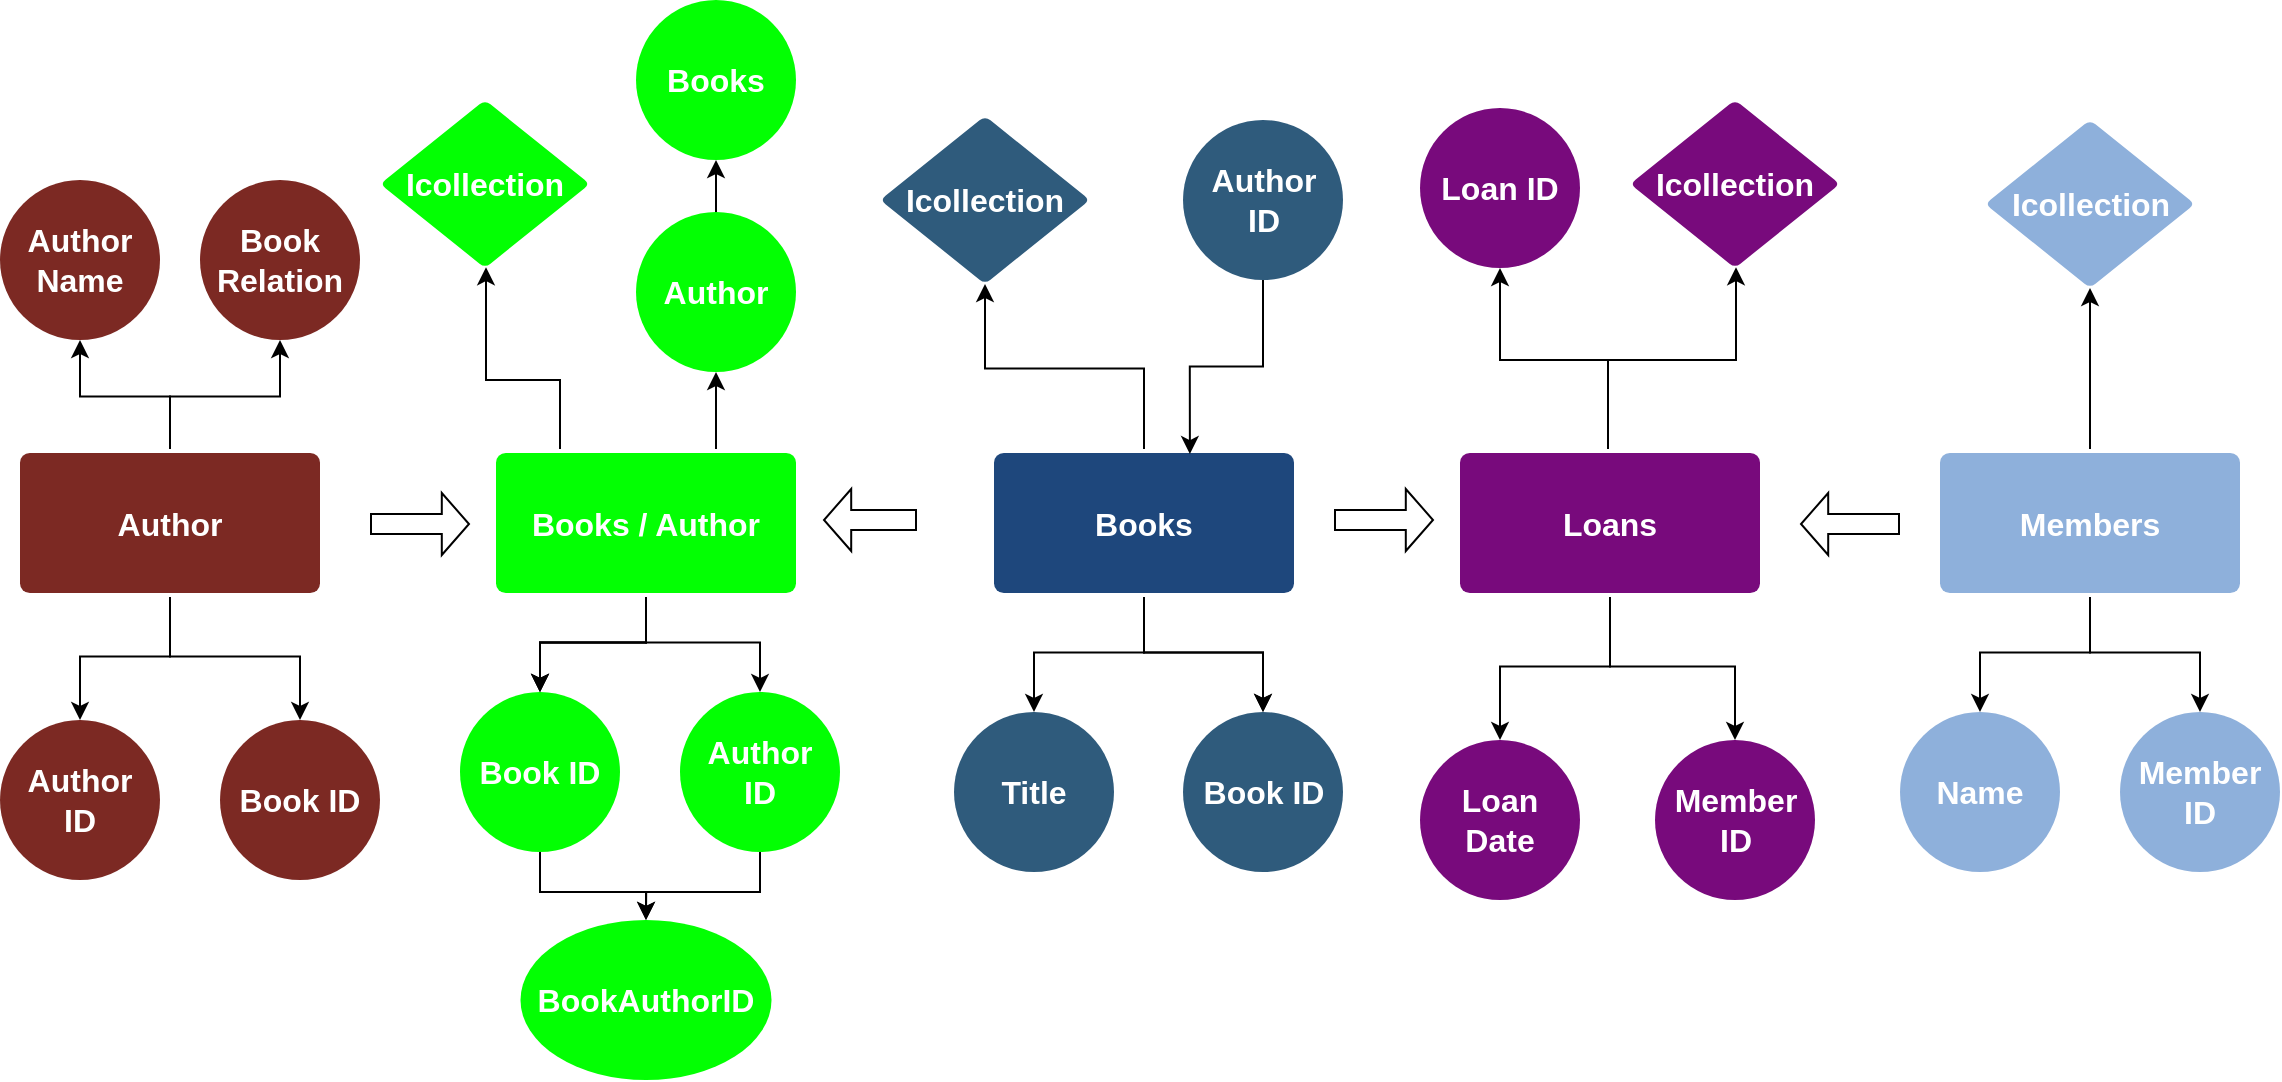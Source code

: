 <mxfile version="25.0.3">
  <diagram id="6a731a19-8d31-9384-78a2-239565b7b9f0" name="Page-1">
    <mxGraphModel dx="1674" dy="738" grid="1" gridSize="10" guides="1" tooltips="1" connect="1" arrows="1" fold="1" page="1" pageScale="1" pageWidth="1169" pageHeight="827" background="none" math="0" shadow="0">
      <root>
        <mxCell id="0" />
        <mxCell id="1" parent="0" />
        <mxCell id="wA8_6Wt5kRmpRlQO7VLt-1780" value="" style="edgeStyle=orthogonalEdgeStyle;rounded=0;orthogonalLoop=1;jettySize=auto;html=1;" parent="1" source="1749" target="wA8_6Wt5kRmpRlQO7VLt-1779" edge="1">
          <mxGeometry relative="1" as="geometry" />
        </mxCell>
        <mxCell id="wA8_6Wt5kRmpRlQO7VLt-1782" value="" style="edgeStyle=orthogonalEdgeStyle;rounded=0;orthogonalLoop=1;jettySize=auto;html=1;" parent="1" source="1749" target="wA8_6Wt5kRmpRlQO7VLt-1781" edge="1">
          <mxGeometry relative="1" as="geometry" />
        </mxCell>
        <mxCell id="wA8_6Wt5kRmpRlQO7VLt-1800" value="" style="edgeStyle=orthogonalEdgeStyle;rounded=0;orthogonalLoop=1;jettySize=auto;html=1;" parent="1" source="1749" target="wA8_6Wt5kRmpRlQO7VLt-1781" edge="1">
          <mxGeometry relative="1" as="geometry" />
        </mxCell>
        <mxCell id="YyRWPJH7soGQn_jrlmQe-1765" value="" style="edgeStyle=orthogonalEdgeStyle;rounded=0;orthogonalLoop=1;jettySize=auto;html=1;" edge="1" parent="1" source="1749" target="wA8_6Wt5kRmpRlQO7VLt-1817">
          <mxGeometry relative="1" as="geometry" />
        </mxCell>
        <mxCell id="1749" value="Books" style="rounded=1;whiteSpace=wrap;html=1;shadow=0;labelBackgroundColor=none;strokeColor=none;strokeWidth=3;fillColor=#1E477C;fontFamily=Helvetica;fontSize=16;fontColor=#FFFFFF;align=center;fontStyle=1;spacing=5;arcSize=7;perimeterSpacing=2;" parent="1" vertex="1">
          <mxGeometry x="507" y="306.5" width="150" height="70" as="geometry" />
        </mxCell>
        <mxCell id="wA8_6Wt5kRmpRlQO7VLt-1779" value="Title" style="ellipse;whiteSpace=wrap;html=1;fontSize=16;fillColor=#2F5B7C;strokeColor=none;fontColor=#FFFFFF;rounded=1;shadow=0;labelBackgroundColor=none;strokeWidth=3;fontStyle=1;spacing=5;arcSize=7;" parent="1" vertex="1">
          <mxGeometry x="487" y="436" width="80" height="80" as="geometry" />
        </mxCell>
        <mxCell id="wA8_6Wt5kRmpRlQO7VLt-1781" value="Book ID" style="ellipse;whiteSpace=wrap;html=1;fontSize=16;fillColor=#2F5B7C;strokeColor=none;fontColor=#FFFFFF;rounded=1;shadow=0;labelBackgroundColor=none;strokeWidth=3;fontStyle=1;spacing=5;arcSize=7;" parent="1" vertex="1">
          <mxGeometry x="601.5" y="436" width="80" height="80" as="geometry" />
        </mxCell>
        <mxCell id="wA8_6Wt5kRmpRlQO7VLt-1785" value="" style="edgeStyle=orthogonalEdgeStyle;rounded=0;orthogonalLoop=1;jettySize=auto;html=1;" parent="1" source="wA8_6Wt5kRmpRlQO7VLt-1783" target="wA8_6Wt5kRmpRlQO7VLt-1784" edge="1">
          <mxGeometry relative="1" as="geometry" />
        </mxCell>
        <mxCell id="wA8_6Wt5kRmpRlQO7VLt-1789" value="" style="edgeStyle=orthogonalEdgeStyle;rounded=0;orthogonalLoop=1;jettySize=auto;html=1;" parent="1" source="wA8_6Wt5kRmpRlQO7VLt-1783" target="wA8_6Wt5kRmpRlQO7VLt-1788" edge="1">
          <mxGeometry relative="1" as="geometry" />
        </mxCell>
        <mxCell id="YyRWPJH7soGQn_jrlmQe-1773" value="" style="edgeStyle=orthogonalEdgeStyle;rounded=0;orthogonalLoop=1;jettySize=auto;html=1;" edge="1" parent="1" source="wA8_6Wt5kRmpRlQO7VLt-1783" target="YyRWPJH7soGQn_jrlmQe-1772">
          <mxGeometry relative="1" as="geometry" />
        </mxCell>
        <mxCell id="YyRWPJH7soGQn_jrlmQe-1778" style="edgeStyle=orthogonalEdgeStyle;rounded=0;orthogonalLoop=1;jettySize=auto;html=1;" edge="1" parent="1" source="wA8_6Wt5kRmpRlQO7VLt-1783" target="YyRWPJH7soGQn_jrlmQe-1777">
          <mxGeometry relative="1" as="geometry">
            <mxPoint x="100" y="270" as="targetPoint" />
          </mxGeometry>
        </mxCell>
        <mxCell id="wA8_6Wt5kRmpRlQO7VLt-1783" value="Author" style="rounded=1;whiteSpace=wrap;html=1;shadow=0;labelBackgroundColor=none;strokeColor=none;strokeWidth=3;fillColor=#7C2923;fontFamily=Helvetica;fontSize=16;fontColor=#FFFFFF;align=center;fontStyle=1;spacing=5;arcSize=7;perimeterSpacing=2;" parent="1" vertex="1">
          <mxGeometry x="20" y="306.5" width="150" height="70" as="geometry" />
        </mxCell>
        <mxCell id="wA8_6Wt5kRmpRlQO7VLt-1784" value="Author Name" style="ellipse;whiteSpace=wrap;html=1;fontSize=16;fillColor=#7C2923;strokeColor=none;fontColor=#FFFFFF;rounded=1;shadow=0;labelBackgroundColor=none;strokeWidth=3;fontStyle=1;spacing=5;arcSize=7;" parent="1" vertex="1">
          <mxGeometry x="10" y="170" width="80" height="80" as="geometry" />
        </mxCell>
        <mxCell id="wA8_6Wt5kRmpRlQO7VLt-1788" value="Author ID" style="ellipse;whiteSpace=wrap;html=1;fontSize=16;fillColor=#7C2923;strokeColor=none;fontColor=#FFFFFF;rounded=1;shadow=0;labelBackgroundColor=none;strokeWidth=3;fontStyle=1;spacing=5;arcSize=7;" parent="1" vertex="1">
          <mxGeometry x="10" y="440" width="80" height="80" as="geometry" />
        </mxCell>
        <mxCell id="wA8_6Wt5kRmpRlQO7VLt-1827" value="" style="edgeStyle=orthogonalEdgeStyle;rounded=0;orthogonalLoop=1;jettySize=auto;html=1;entryX=0.5;entryY=1;entryDx=0;entryDy=0;" parent="1" source="wA8_6Wt5kRmpRlQO7VLt-1793" target="wA8_6Wt5kRmpRlQO7VLt-1826" edge="1">
          <mxGeometry relative="1" as="geometry">
            <Array as="points">
              <mxPoint x="368" y="300" />
              <mxPoint x="368" y="300" />
            </Array>
          </mxGeometry>
        </mxCell>
        <mxCell id="YyRWPJH7soGQn_jrlmQe-1753" value="" style="edgeStyle=orthogonalEdgeStyle;rounded=0;orthogonalLoop=1;jettySize=auto;html=1;" edge="1" parent="1" source="wA8_6Wt5kRmpRlQO7VLt-1793" target="wA8_6Wt5kRmpRlQO7VLt-1833">
          <mxGeometry relative="1" as="geometry" />
        </mxCell>
        <mxCell id="YyRWPJH7soGQn_jrlmQe-1754" value="" style="edgeStyle=orthogonalEdgeStyle;rounded=0;orthogonalLoop=1;jettySize=auto;html=1;" edge="1" parent="1" source="wA8_6Wt5kRmpRlQO7VLt-1793" target="wA8_6Wt5kRmpRlQO7VLt-1833">
          <mxGeometry relative="1" as="geometry" />
        </mxCell>
        <mxCell id="YyRWPJH7soGQn_jrlmQe-1756" value="" style="edgeStyle=orthogonalEdgeStyle;rounded=0;orthogonalLoop=1;jettySize=auto;html=1;" edge="1" parent="1" source="wA8_6Wt5kRmpRlQO7VLt-1793" target="wA8_6Wt5kRmpRlQO7VLt-1833">
          <mxGeometry relative="1" as="geometry" />
        </mxCell>
        <mxCell id="YyRWPJH7soGQn_jrlmQe-1759" value="" style="edgeStyle=orthogonalEdgeStyle;rounded=0;orthogonalLoop=1;jettySize=auto;html=1;" edge="1" parent="1" source="wA8_6Wt5kRmpRlQO7VLt-1793" target="wA8_6Wt5kRmpRlQO7VLt-1830">
          <mxGeometry relative="1" as="geometry" />
        </mxCell>
        <mxCell id="YyRWPJH7soGQn_jrlmQe-1776" value="" style="edgeStyle=orthogonalEdgeStyle;rounded=0;orthogonalLoop=1;jettySize=auto;html=1;" edge="1" parent="1" source="wA8_6Wt5kRmpRlQO7VLt-1793" target="YyRWPJH7soGQn_jrlmQe-1775">
          <mxGeometry relative="1" as="geometry">
            <Array as="points">
              <mxPoint x="290" y="270" />
              <mxPoint x="253" y="270" />
            </Array>
          </mxGeometry>
        </mxCell>
        <mxCell id="wA8_6Wt5kRmpRlQO7VLt-1793" value="Books / Author" style="rounded=1;whiteSpace=wrap;html=1;shadow=0;labelBackgroundColor=none;strokeColor=none;strokeWidth=3;fillColor=#03FF03;fontFamily=Helvetica;fontSize=16;fontColor=#FFFFFF;align=center;fontStyle=1;spacing=5;arcSize=7;perimeterSpacing=2;" parent="1" vertex="1">
          <mxGeometry x="258" y="306.5" width="150" height="70" as="geometry" />
        </mxCell>
        <mxCell id="wA8_6Wt5kRmpRlQO7VLt-1812" value="" style="edgeStyle=orthogonalEdgeStyle;rounded=0;orthogonalLoop=1;jettySize=auto;html=1;" parent="1" source="wA8_6Wt5kRmpRlQO7VLt-1794" target="wA8_6Wt5kRmpRlQO7VLt-1811" edge="1">
          <mxGeometry relative="1" as="geometry">
            <Array as="points">
              <mxPoint x="814" y="260" />
              <mxPoint x="760" y="260" />
            </Array>
          </mxGeometry>
        </mxCell>
        <mxCell id="YyRWPJH7soGQn_jrlmQe-1769" style="edgeStyle=orthogonalEdgeStyle;rounded=0;orthogonalLoop=1;jettySize=auto;html=1;" edge="1" parent="1" source="wA8_6Wt5kRmpRlQO7VLt-1794" target="YyRWPJH7soGQn_jrlmQe-1768">
          <mxGeometry relative="1" as="geometry">
            <mxPoint x="830" y="270" as="targetPoint" />
            <Array as="points">
              <mxPoint x="814" y="260" />
              <mxPoint x="878" y="260" />
            </Array>
          </mxGeometry>
        </mxCell>
        <mxCell id="YyRWPJH7soGQn_jrlmQe-1770" value="" style="edgeStyle=orthogonalEdgeStyle;rounded=0;orthogonalLoop=1;jettySize=auto;html=1;" edge="1" parent="1" source="wA8_6Wt5kRmpRlQO7VLt-1794" target="YyRWPJH7soGQn_jrlmQe-1767">
          <mxGeometry relative="1" as="geometry" />
        </mxCell>
        <mxCell id="wA8_6Wt5kRmpRlQO7VLt-1794" value="Loans" style="rounded=1;whiteSpace=wrap;html=1;shadow=0;labelBackgroundColor=none;strokeColor=none;strokeWidth=3;fillColor=#780A7C;fontFamily=Helvetica;fontSize=16;fontColor=#FFFFFF;align=center;fontStyle=1;spacing=5;arcSize=7;perimeterSpacing=2;" parent="1" vertex="1">
          <mxGeometry x="740" y="306.5" width="150" height="70" as="geometry" />
        </mxCell>
        <mxCell id="wA8_6Wt5kRmpRlQO7VLt-1799" value="" style="edgeStyle=orthogonalEdgeStyle;rounded=0;orthogonalLoop=1;jettySize=auto;html=1;" parent="1" source="wA8_6Wt5kRmpRlQO7VLt-1795" target="wA8_6Wt5kRmpRlQO7VLt-1798" edge="1">
          <mxGeometry relative="1" as="geometry" />
        </mxCell>
        <mxCell id="wA8_6Wt5kRmpRlQO7VLt-1808" value="" style="edgeStyle=orthogonalEdgeStyle;rounded=0;orthogonalLoop=1;jettySize=auto;html=1;" parent="1" source="wA8_6Wt5kRmpRlQO7VLt-1794" target="wA8_6Wt5kRmpRlQO7VLt-1807" edge="1">
          <mxGeometry relative="1" as="geometry">
            <Array as="points" />
          </mxGeometry>
        </mxCell>
        <mxCell id="wA8_6Wt5kRmpRlQO7VLt-1810" value="" style="edgeStyle=orthogonalEdgeStyle;rounded=0;orthogonalLoop=1;jettySize=auto;html=1;" parent="1" source="wA8_6Wt5kRmpRlQO7VLt-1795" target="wA8_6Wt5kRmpRlQO7VLt-1809" edge="1">
          <mxGeometry relative="1" as="geometry" />
        </mxCell>
        <mxCell id="wA8_6Wt5kRmpRlQO7VLt-1814" value="" style="edgeStyle=orthogonalEdgeStyle;rounded=0;orthogonalLoop=1;jettySize=auto;html=1;" parent="1" source="wA8_6Wt5kRmpRlQO7VLt-1795" target="wA8_6Wt5kRmpRlQO7VLt-1813" edge="1">
          <mxGeometry relative="1" as="geometry" />
        </mxCell>
        <mxCell id="wA8_6Wt5kRmpRlQO7VLt-1795" value="Members" style="rounded=1;whiteSpace=wrap;html=1;shadow=0;labelBackgroundColor=none;strokeColor=none;strokeWidth=3;fillColor=#8EB0DB;fontFamily=Helvetica;fontSize=16;fontColor=#FFFFFF;align=center;fontStyle=1;spacing=5;arcSize=7;perimeterSpacing=2;" parent="1" vertex="1">
          <mxGeometry x="980" y="306.5" width="150" height="70" as="geometry" />
        </mxCell>
        <mxCell id="wA8_6Wt5kRmpRlQO7VLt-1798" value="Member ID" style="ellipse;whiteSpace=wrap;html=1;fontSize=16;fillColor=#8EB0DB;strokeColor=none;fontColor=#FFFFFF;rounded=1;shadow=0;labelBackgroundColor=none;strokeWidth=3;fontStyle=1;spacing=5;arcSize=7;" parent="1" vertex="1">
          <mxGeometry x="1070" y="436" width="80" height="80" as="geometry" />
        </mxCell>
        <mxCell id="wA8_6Wt5kRmpRlQO7VLt-1807" value="Loan Date" style="ellipse;whiteSpace=wrap;html=1;fontSize=16;fillColor=#780A7C;strokeColor=none;fontColor=#FFFFFF;rounded=1;shadow=0;labelBackgroundColor=none;strokeWidth=3;fontStyle=1;spacing=5;arcSize=7;" parent="1" vertex="1">
          <mxGeometry x="720" y="450" width="80" height="80" as="geometry" />
        </mxCell>
        <mxCell id="wA8_6Wt5kRmpRlQO7VLt-1809" value="Name" style="ellipse;whiteSpace=wrap;html=1;fontSize=16;fillColor=#8EB0DB;strokeColor=none;fontColor=#FFFFFF;rounded=1;shadow=0;labelBackgroundColor=none;strokeWidth=3;fontStyle=1;spacing=5;arcSize=7;" parent="1" vertex="1">
          <mxGeometry x="960" y="436" width="80" height="80" as="geometry" />
        </mxCell>
        <mxCell id="wA8_6Wt5kRmpRlQO7VLt-1811" value="Loan ID" style="ellipse;whiteSpace=wrap;html=1;fontSize=16;fillColor=#780A7C;strokeColor=none;fontColor=#FFFFFF;rounded=1;shadow=0;labelBackgroundColor=none;strokeWidth=3;fontStyle=1;spacing=5;arcSize=7;" parent="1" vertex="1">
          <mxGeometry x="720" y="134" width="80" height="80" as="geometry" />
        </mxCell>
        <mxCell id="wA8_6Wt5kRmpRlQO7VLt-1813" value="Icollection" style="rhombus;whiteSpace=wrap;html=1;fontSize=16;fillColor=#8EB0DB;strokeColor=none;fontColor=#FFFFFF;rounded=1;shadow=0;labelBackgroundColor=none;strokeWidth=3;fontStyle=1;spacing=5;arcSize=7;" parent="1" vertex="1">
          <mxGeometry x="1002.5" y="140" width="105" height="84" as="geometry" />
        </mxCell>
        <mxCell id="wA8_6Wt5kRmpRlQO7VLt-1817" value="Icollection" style="rhombus;whiteSpace=wrap;html=1;fontSize=16;fillColor=#2F5B7C;strokeColor=none;fontColor=#FFFFFF;rounded=1;shadow=0;labelBackgroundColor=none;strokeWidth=3;fontStyle=1;spacing=5;arcSize=7;" parent="1" vertex="1">
          <mxGeometry x="450" y="138" width="105" height="84" as="geometry" />
        </mxCell>
        <mxCell id="wA8_6Wt5kRmpRlQO7VLt-1819" value="" style="shape=flexArrow;endArrow=classic;html=1;rounded=0;width=10;endSize=4.2;" parent="1" edge="1">
          <mxGeometry width="50" height="50" relative="1" as="geometry">
            <mxPoint x="195" y="342" as="sourcePoint" />
            <mxPoint x="245" y="342" as="targetPoint" />
          </mxGeometry>
        </mxCell>
        <mxCell id="wA8_6Wt5kRmpRlQO7VLt-1822" value="" style="shape=flexArrow;endArrow=classic;html=1;rounded=0;width=10;endSize=4.2;" parent="1" edge="1">
          <mxGeometry width="50" height="50" relative="1" as="geometry">
            <mxPoint x="468.5" y="340" as="sourcePoint" />
            <mxPoint x="421.5" y="340" as="targetPoint" />
          </mxGeometry>
        </mxCell>
        <mxCell id="wA8_6Wt5kRmpRlQO7VLt-1824" value="" style="shape=flexArrow;endArrow=classic;html=1;rounded=0;width=10;endSize=4.2;" parent="1" edge="1">
          <mxGeometry width="50" height="50" relative="1" as="geometry">
            <mxPoint x="677" y="340" as="sourcePoint" />
            <mxPoint x="727" y="340" as="targetPoint" />
          </mxGeometry>
        </mxCell>
        <mxCell id="wA8_6Wt5kRmpRlQO7VLt-1825" value="" style="shape=flexArrow;endArrow=classic;html=1;rounded=0;width=10;endSize=4.2;" parent="1" edge="1">
          <mxGeometry width="50" height="50" relative="1" as="geometry">
            <mxPoint x="960" y="342" as="sourcePoint" />
            <mxPoint x="910" y="342" as="targetPoint" />
          </mxGeometry>
        </mxCell>
        <mxCell id="wA8_6Wt5kRmpRlQO7VLt-1829" value="" style="edgeStyle=orthogonalEdgeStyle;rounded=0;orthogonalLoop=1;jettySize=auto;html=1;" parent="1" source="wA8_6Wt5kRmpRlQO7VLt-1826" target="wA8_6Wt5kRmpRlQO7VLt-1828" edge="1">
          <mxGeometry relative="1" as="geometry" />
        </mxCell>
        <mxCell id="wA8_6Wt5kRmpRlQO7VLt-1826" value="Author" style="ellipse;whiteSpace=wrap;html=1;fontSize=16;fillColor=#03FF03;strokeColor=none;fontColor=#FFFFFF;rounded=1;shadow=0;labelBackgroundColor=none;strokeWidth=3;fontStyle=1;spacing=5;arcSize=7;" parent="1" vertex="1">
          <mxGeometry x="328" y="186" width="80" height="80" as="geometry" />
        </mxCell>
        <mxCell id="wA8_6Wt5kRmpRlQO7VLt-1828" value="Books" style="ellipse;whiteSpace=wrap;html=1;fontSize=16;fillColor=#03FF03;strokeColor=none;fontColor=#FFFFFF;rounded=1;shadow=0;labelBackgroundColor=none;strokeWidth=3;fontStyle=1;spacing=5;arcSize=7;" parent="1" vertex="1">
          <mxGeometry x="328" y="80" width="80" height="80" as="geometry" />
        </mxCell>
        <mxCell id="YyRWPJH7soGQn_jrlmQe-1761" value="" style="edgeStyle=orthogonalEdgeStyle;rounded=0;orthogonalLoop=1;jettySize=auto;html=1;" edge="1" parent="1" source="wA8_6Wt5kRmpRlQO7VLt-1830" target="YyRWPJH7soGQn_jrlmQe-1749">
          <mxGeometry relative="1" as="geometry" />
        </mxCell>
        <mxCell id="wA8_6Wt5kRmpRlQO7VLt-1830" value="Author ID" style="ellipse;whiteSpace=wrap;html=1;fontSize=16;fillColor=#03FF03;strokeColor=none;fontColor=#FFFFFF;rounded=1;shadow=0;labelBackgroundColor=none;strokeWidth=3;fontStyle=1;spacing=5;arcSize=7;" parent="1" vertex="1">
          <mxGeometry x="350" y="426" width="80" height="80" as="geometry" />
        </mxCell>
        <mxCell id="YyRWPJH7soGQn_jrlmQe-1760" value="" style="edgeStyle=orthogonalEdgeStyle;rounded=0;orthogonalLoop=1;jettySize=auto;html=1;" edge="1" parent="1" source="wA8_6Wt5kRmpRlQO7VLt-1833" target="YyRWPJH7soGQn_jrlmQe-1749">
          <mxGeometry relative="1" as="geometry" />
        </mxCell>
        <mxCell id="wA8_6Wt5kRmpRlQO7VLt-1833" value="Book ID" style="ellipse;whiteSpace=wrap;html=1;fontSize=16;fillColor=#03FF03;strokeColor=none;fontColor=#FFFFFF;rounded=1;shadow=0;labelBackgroundColor=none;strokeWidth=3;fontStyle=1;spacing=5;arcSize=7;" parent="1" vertex="1">
          <mxGeometry x="240" y="426" width="80" height="80" as="geometry" />
        </mxCell>
        <mxCell id="YyRWPJH7soGQn_jrlmQe-1749" value="BookAuthorID" style="ellipse;whiteSpace=wrap;html=1;fontSize=16;fillColor=#03FF03;strokeColor=none;fontColor=#FFFFFF;rounded=1;shadow=0;labelBackgroundColor=none;strokeWidth=3;fontStyle=1;spacing=5;arcSize=7;" vertex="1" parent="1">
          <mxGeometry x="270.25" y="540" width="125.5" height="80" as="geometry" />
        </mxCell>
        <mxCell id="YyRWPJH7soGQn_jrlmQe-1763" value="" style="edgeStyle=orthogonalEdgeStyle;rounded=0;orthogonalLoop=1;jettySize=auto;html=1;entryX=0.649;entryY=0.034;entryDx=0;entryDy=0;entryPerimeter=0;" edge="1" parent="1" source="YyRWPJH7soGQn_jrlmQe-1762" target="1749">
          <mxGeometry relative="1" as="geometry" />
        </mxCell>
        <mxCell id="YyRWPJH7soGQn_jrlmQe-1762" value="Author ID" style="ellipse;whiteSpace=wrap;html=1;fontSize=16;fillColor=#2F5B7C;strokeColor=none;fontColor=#FFFFFF;rounded=1;shadow=0;labelBackgroundColor=none;strokeWidth=3;fontStyle=1;spacing=5;arcSize=7;" vertex="1" parent="1">
          <mxGeometry x="601.5" y="140" width="80" height="80" as="geometry" />
        </mxCell>
        <mxCell id="YyRWPJH7soGQn_jrlmQe-1767" value="Member ID" style="ellipse;whiteSpace=wrap;html=1;fontSize=16;fillColor=#780A7C;strokeColor=none;fontColor=#FFFFFF;rounded=1;shadow=0;labelBackgroundColor=none;strokeWidth=3;fontStyle=1;spacing=5;arcSize=7;" vertex="1" parent="1">
          <mxGeometry x="837.5" y="450" width="80" height="80" as="geometry" />
        </mxCell>
        <mxCell id="YyRWPJH7soGQn_jrlmQe-1768" value="Icollection" style="rhombus;whiteSpace=wrap;html=1;fontSize=16;fillColor=#780A7C;strokeColor=none;fontColor=#FFFFFF;rounded=1;shadow=0;labelBackgroundColor=none;strokeWidth=3;fontStyle=1;spacing=5;arcSize=7;" vertex="1" parent="1">
          <mxGeometry x="825" y="130" width="105" height="84" as="geometry" />
        </mxCell>
        <mxCell id="YyRWPJH7soGQn_jrlmQe-1772" value="Book ID" style="ellipse;whiteSpace=wrap;html=1;fontSize=16;fillColor=#7C2923;strokeColor=none;fontColor=#FFFFFF;rounded=1;shadow=0;labelBackgroundColor=none;strokeWidth=3;fontStyle=1;spacing=5;arcSize=7;" vertex="1" parent="1">
          <mxGeometry x="120" y="440" width="80" height="80" as="geometry" />
        </mxCell>
        <mxCell id="YyRWPJH7soGQn_jrlmQe-1775" value="Icollection" style="rhombus;whiteSpace=wrap;html=1;fontSize=16;fillColor=#03FF03;strokeColor=none;fontColor=#FFFFFF;rounded=1;shadow=0;labelBackgroundColor=none;strokeWidth=3;fontStyle=1;spacing=5;arcSize=7;" vertex="1" parent="1">
          <mxGeometry x="200" y="130" width="105" height="84" as="geometry" />
        </mxCell>
        <mxCell id="YyRWPJH7soGQn_jrlmQe-1777" value="Book&lt;br&gt;Relation" style="ellipse;whiteSpace=wrap;html=1;fontSize=16;fillColor=#7C2923;strokeColor=none;fontColor=#FFFFFF;rounded=1;shadow=0;labelBackgroundColor=none;strokeWidth=3;fontStyle=1;spacing=5;arcSize=7;" vertex="1" parent="1">
          <mxGeometry x="110" y="170" width="80" height="80" as="geometry" />
        </mxCell>
      </root>
    </mxGraphModel>
  </diagram>
</mxfile>
